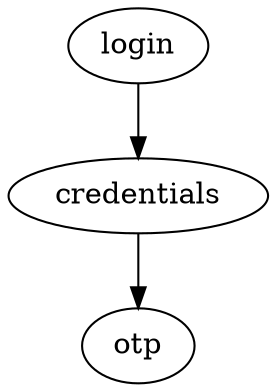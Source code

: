 digraph NavService12Login {
  package = "ru.kode.way.nav12"

  login [
    type = flow,
    parameterName = defaultUserName,
    parameterType = "kotlin.String"
    resultType = "kotlin.Int",
  ]

  credentials [
    parameterName = defaultPhone,
    parameterType = "kotlin.String"
  ]

  otp [
    parameterName = useAnimation,
    parameterType = "kotlin.Boolean"
  ]

  login -> credentials -> otp
}
